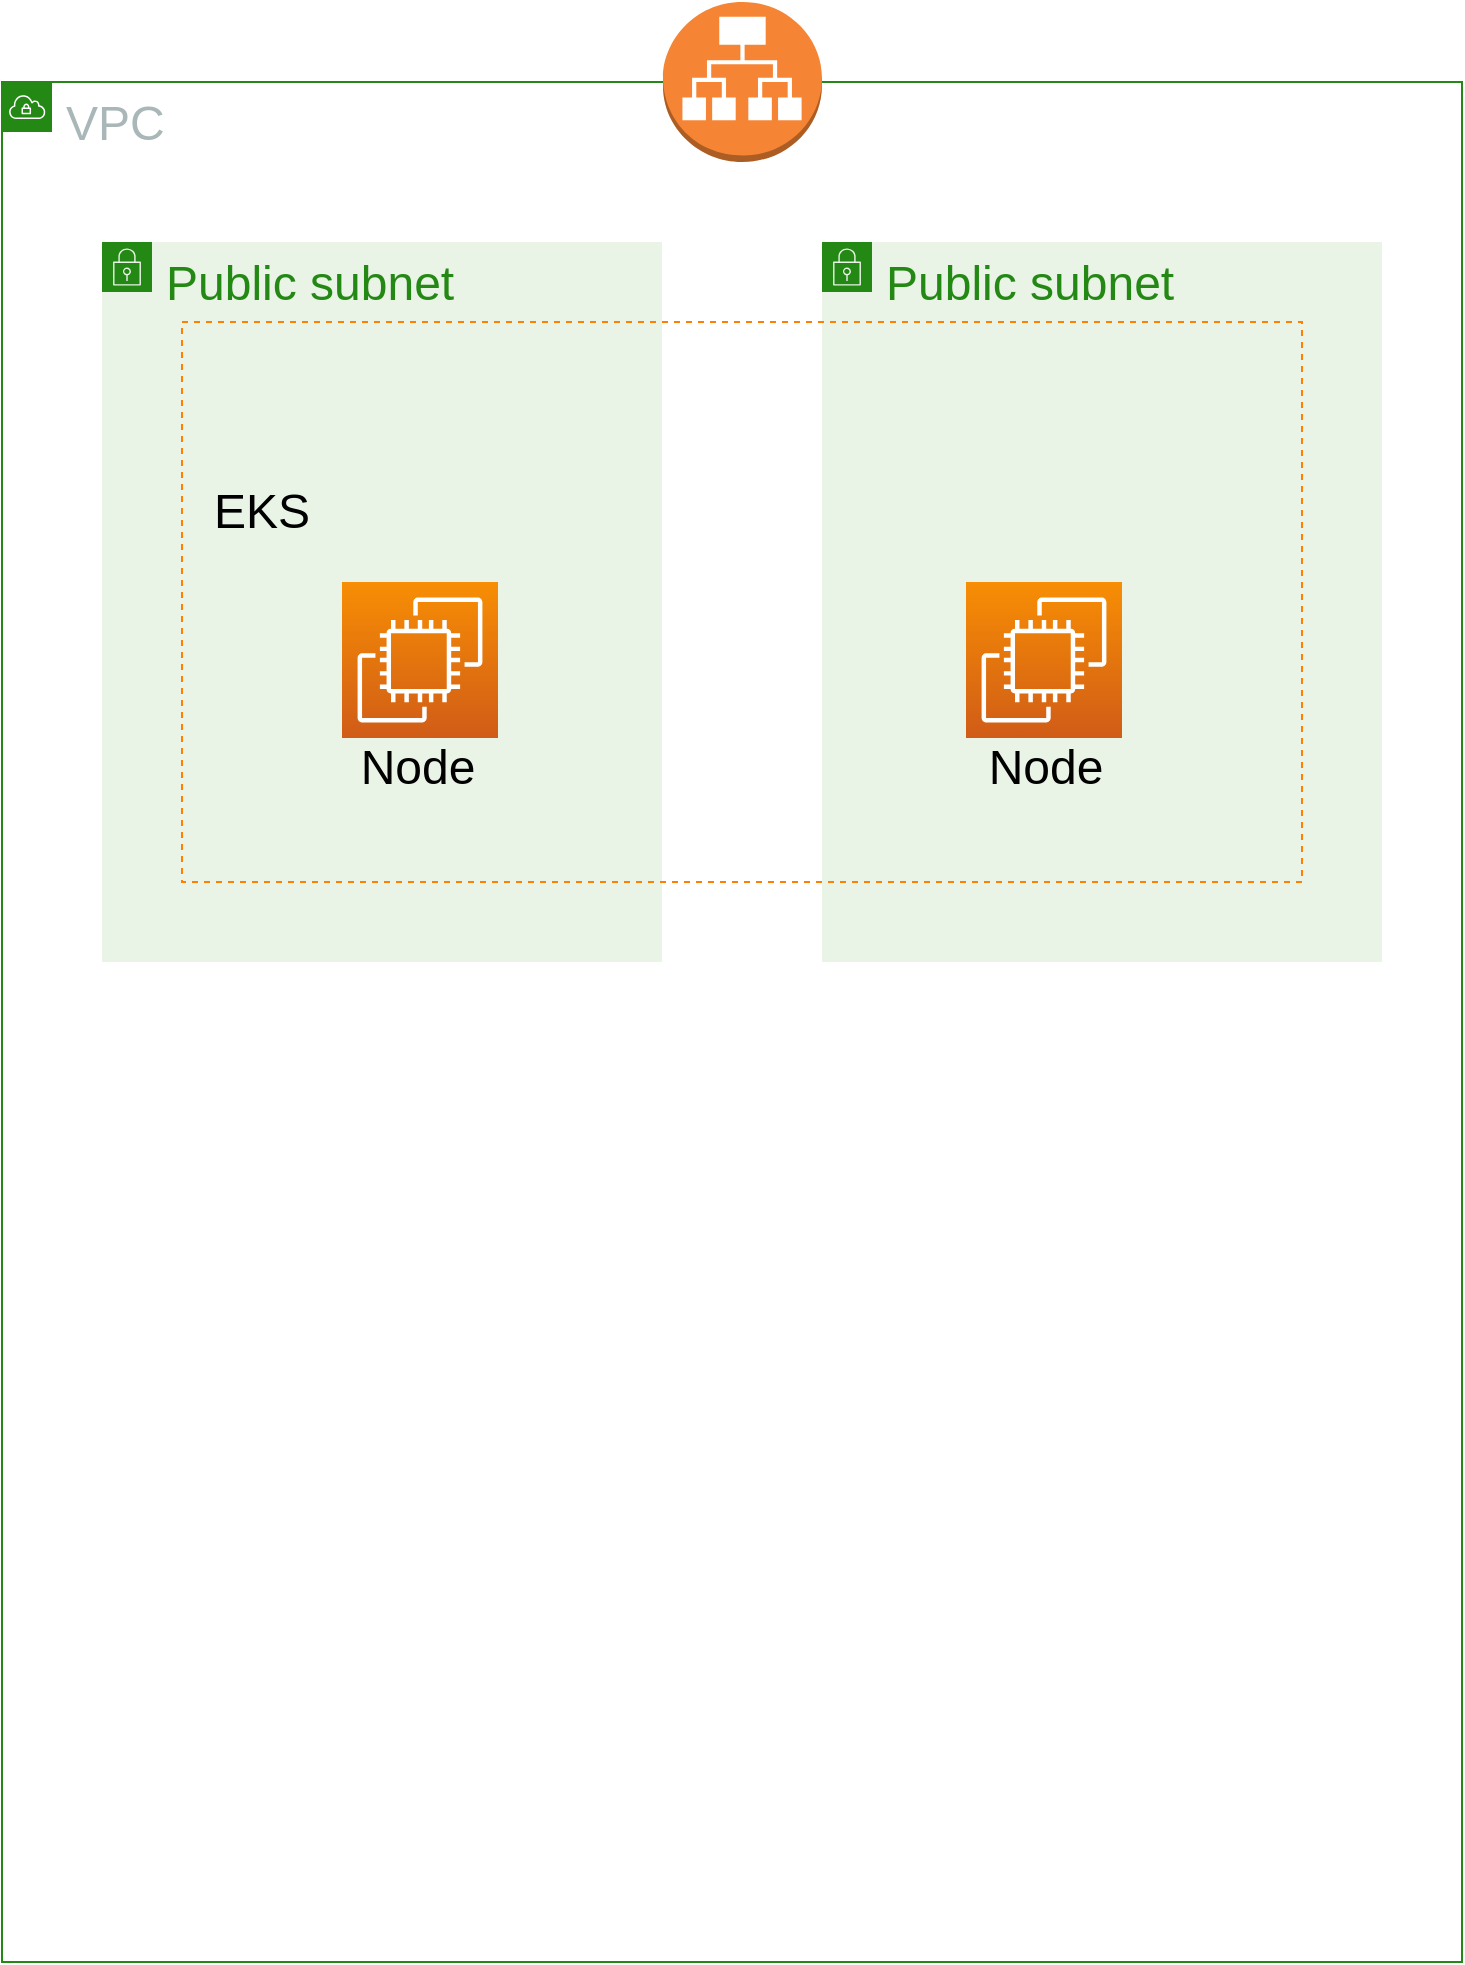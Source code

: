 
<mxfile version="20.0.4" type="github">
  <diagram id="LKw3yPQcZRu6g3r9BWp9" name="Page-1">
    <mxGraphModel dx="3020" dy="2225" grid="1" gridSize="10" guides="1" tooltips="1" connect="1" arrows="1" fold="1" page="1" pageScale="1" pageWidth="850" pageHeight="1100" math="0" shadow="0">
      <root>
        <mxCell id="0" />
        <mxCell id="1" parent="0" />
        <mxCell id="uwTPj9ky21v6XsiQclm8-14" value="Public subnet" style="points=[[0,0],[0.25,0],[0.5,0],[0.75,0],[1,0],[1,0.25],[1,0.5],[1,0.75],[1,1],[0.75,1],[0.5,1],[0.25,1],[0,1],[0,0.75],[0,0.5],[0,0.25]];outlineConnect=0;gradientColor=none;html=1;whiteSpace=wrap;fontSize=24;fontStyle=0;container=1;pointerEvents=0;collapsible=0;recursiveResize=0;shape=mxgraph.aws4.group;grIcon=mxgraph.aws4.group_security_group;grStroke=0;strokeColor=#248814;fillColor=#E9F3E6;verticalAlign=top;align=left;spacingLeft=30;fontColor=#248814;dashed=0;labelBackgroundColor=none;" parent="1" vertex="1">
          <mxGeometry x="-360" y="-720" width="280" height="360" as="geometry" />
        </mxCell>
        <mxCell id="uwTPj9ky21v6XsiQclm8-2" value="VPC" style="points=[[0,0],[0.25,0],[0.5,0],[0.75,0],[1,0],[1,0.25],[1,0.5],[1,0.75],[1,1],[0.75,1],[0.5,1],[0.25,1],[0,1],[0,0.75],[0,0.5],[0,0.25]];outlineConnect=0;gradientColor=none;html=1;whiteSpace=wrap;fontSize=24;fontStyle=0;container=1;pointerEvents=0;collapsible=0;recursiveResize=0;shape=mxgraph.aws4.group;grIcon=mxgraph.aws4.group_vpc;strokeColor=#248814;fillColor=none;verticalAlign=top;align=left;spacingLeft=30;fontColor=#AAB7B8;dashed=0;" parent="1" vertex="1">
          <mxGeometry x="-770" y="-800" width="730" height="940" as="geometry" />
        </mxCell>
        <mxCell id="uwTPj9ky21v6XsiQclm8-13" value="Public subnet" style="points=[[0,0],[0.25,0],[0.5,0],[0.75,0],[1,0],[1,0.25],[1,0.5],[1,0.75],[1,1],[0.75,1],[0.5,1],[0.25,1],[0,1],[0,0.75],[0,0.5],[0,0.25]];outlineConnect=0;gradientColor=none;html=1;whiteSpace=wrap;fontSize=24;fontStyle=0;container=1;pointerEvents=0;collapsible=0;recursiveResize=0;shape=mxgraph.aws4.group;grIcon=mxgraph.aws4.group_security_group;grStroke=0;strokeColor=#248814;fillColor=#E9F3E6;verticalAlign=top;align=left;spacingLeft=30;fontColor=#248814;dashed=0;labelBackgroundColor=none;" parent="uwTPj9ky21v6XsiQclm8-2" vertex="1">
          <mxGeometry x="50" y="80" width="280" height="360" as="geometry" />
        </mxCell>
        <mxCell id="uwTPj9ky21v6XsiQclm8-9" value="" style="rounded=0;whiteSpace=wrap;html=1;fontSize=24;dashed=1;labelBackgroundColor=none;fillColor=none;strokeColor=#FF8000;" parent="uwTPj9ky21v6XsiQclm8-2" vertex="1">
          <mxGeometry x="90" y="120" width="560" height="280" as="geometry" />
        </mxCell>
        <mxCell id="uwTPj9ky21v6XsiQclm8-26" value="EKS" style="text;html=1;strokeColor=none;fillColor=none;align=center;verticalAlign=middle;whiteSpace=wrap;rounded=0;dashed=1;labelBackgroundColor=none;fontSize=24;fontColor=#000000;" parent="uwTPj9ky21v6XsiQclm8-2" vertex="1">
          <mxGeometry x="90" y="200" width="80" height="30" as="geometry" />
        </mxCell>
        <mxCell id="uwTPj9ky21v6XsiQclm8-29" value="" style="sketch=0;points=[[0,0,0],[0.25,0,0],[0.5,0,0],[0.75,0,0],[1,0,0],[0,1,0],[0.25,1,0],[0.5,1,0],[0.75,1,0],[1,1,0],[0,0.25,0],[0,0.5,0],[0,0.75,0],[1,0.25,0],[1,0.5,0],[1,0.75,0]];outlineConnect=0;fontColor=#232F3E;gradientColor=#F78E04;gradientDirection=north;fillColor=#D05C17;strokeColor=#ffffff;dashed=0;verticalLabelPosition=bottom;verticalAlign=top;align=center;html=1;fontSize=12;fontStyle=0;aspect=fixed;shape=mxgraph.aws4.resourceIcon;resIcon=mxgraph.aws4.ec2;labelBackgroundColor=none;" parent="uwTPj9ky21v6XsiQclm8-2" vertex="1">
          <mxGeometry x="170" y="250" width="78" height="78" as="geometry" />
        </mxCell>
        <mxCell id="uwTPj9ky21v6XsiQclm8-30" value="" style="sketch=0;points=[[0,0,0],[0.25,0,0],[0.5,0,0],[0.75,0,0],[1,0,0],[0,1,0],[0.25,1,0],[0.5,1,0],[0.75,1,0],[1,1,0],[0,0.25,0],[0,0.5,0],[0,0.75,0],[1,0.25,0],[1,0.5,0],[1,0.75,0]];outlineConnect=0;fontColor=#232F3E;gradientColor=#F78E04;gradientDirection=north;fillColor=#D05C17;strokeColor=#ffffff;dashed=0;verticalLabelPosition=bottom;verticalAlign=top;align=center;html=1;fontSize=12;fontStyle=0;aspect=fixed;shape=mxgraph.aws4.resourceIcon;resIcon=mxgraph.aws4.ec2;labelBackgroundColor=none;" parent="uwTPj9ky21v6XsiQclm8-2" vertex="1">
          <mxGeometry x="482" y="250" width="78" height="78" as="geometry" />
        </mxCell>
        <mxCell id="uwTPj9ky21v6XsiQclm8-31" value="Node" style="text;html=1;strokeColor=none;fillColor=none;align=center;verticalAlign=middle;whiteSpace=wrap;rounded=0;dashed=1;labelBackgroundColor=none;fontSize=24;fontColor=#000000;" parent="uwTPj9ky21v6XsiQclm8-2" vertex="1">
          <mxGeometry x="168" y="328" width="80" height="30" as="geometry" />
        </mxCell>
        <mxCell id="uwTPj9ky21v6XsiQclm8-32" value="Node" style="text;html=1;strokeColor=none;fillColor=none;align=center;verticalAlign=middle;whiteSpace=wrap;rounded=0;dashed=1;labelBackgroundColor=none;fontSize=24;fontColor=#000000;" parent="uwTPj9ky21v6XsiQclm8-2" vertex="1">
          <mxGeometry x="482" y="328" width="80" height="30" as="geometry" />
        </mxCell>
        <mxCell id="uwTPj9ky21v6XsiQclm8-25" value="" style="outlineConnect=0;dashed=0;verticalLabelPosition=bottom;verticalAlign=top;align=center;html=1;shape=mxgraph.aws3.application_load_balancer;fillColor=#F58534;gradientColor=none;labelBackgroundColor=none;fontSize=24;fontColor=#000000;strokeColor=#FF8000;" parent="1" vertex="1">
          <mxGeometry x="-439.5" y="-840" width="79.5" height="80" as="geometry" />
        </mxCell>
      </root>
    </mxGraphModel>
  </diagram>
</mxfile>
